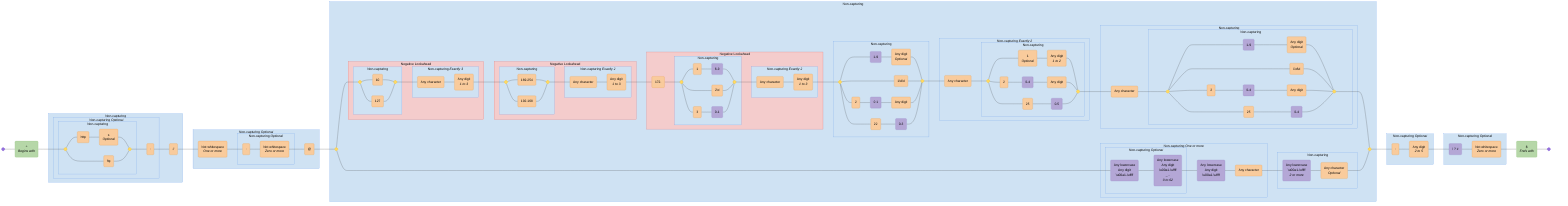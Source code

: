 graph LR
  accTitle: "Regex: /^(?:(?:(?:https?|ftp):)?\\/\\/)(?:\\S+(?::\\S*)?@)?(?:(?!(?:10|127)(?:\\.\\d{1,3}){3})(?!(?:169\\.254|192\\.168)(?:\\.\\d{1,3}){2})(?!172\\.(?:1[6-9]|2\\d|3[0-1])(?:\\.\\d{1,3}){2})(?:[1-9]\\d?|1\\d\\d|2[01]\\d|22[0-3])(?:\\.(?:1?\\d{1,2}|2[0-4]\\d|25[0-5])){2}(?:\\.(?:[1-9]\\d?|1\\d\\d|2[0-4]\\d|25[0-4]))|(?:(?:[a-z0-9\\u00a1-\\uffff][a-z0-9\\u00a1-\\uffff_-]{0,62})?[a-z0-9\\u00a1-\\uffff]\\.)+(?:[a-z\\u00a1-\\uffff]{2,}\\.?))(?::\\d{2,5})?(?:[/?#]\\S*)?$/i"
  accDescr: "Generated with regex-to-mermaid@1.0.3"

  %% Nodes
  start@{ shape: f-circ };
  fin@{ shape: f-circ };
  assertion_1("^<br><i>Begins with</i>"):::assertion;
  disjunction_begin_1:::disjunction@{ shape: f-circ };
  disjunction_end_1:::disjunction@{ shape: f-circ };
  literal_1("http"):::literal;
  literal_2("s<br><i>Optional</i>"):::literal;
  literal_3("ftp"):::literal;
  literal_4(":"):::literal;
  literal_5("//"):::literal;
  literal_6("Not whitespace<br><i>One or more</i>"):::literal;
  literal_7(":"):::literal;
  literal_8("Not whitespace<br><i>Zero or more</i>"):::literal;
  literal_9("@"):::literal;
  disjunction_begin_2:::disjunction@{ shape: f-circ };
  disjunction_end_2:::disjunction@{ shape: f-circ };
  disjunction_begin_3:::disjunction@{ shape: f-circ };
  disjunction_end_3:::disjunction@{ shape: f-circ };
  literal_10("10"):::literal;
  literal_11("127"):::literal;
  literal_12("Any character"):::literal;
  literal_13("Any digit<br><i>1 to 3</i>"):::literal;
  disjunction_begin_4:::disjunction@{ shape: f-circ };
  disjunction_end_4:::disjunction@{ shape: f-circ };
  literal_14("169.254"):::literal;
  literal_15("192.168"):::literal;
  literal_16("Any character"):::literal;
  literal_17("Any digit<br><i>1 to 3</i>"):::literal;
  literal_18("172."):::literal;
  disjunction_begin_5:::disjunction@{ shape: f-circ };
  disjunction_end_5:::disjunction@{ shape: f-circ };
  literal_19("1"):::literal;
  char_class_1("6-9"):::char-class;
  literal_20("2\d"):::literal;
  literal_21("3"):::literal;
  char_class_2("0-1"):::char-class;
  literal_22("Any character"):::literal;
  literal_23("Any digit<br><i>1 to 3</i>"):::literal;
  disjunction_begin_6:::disjunction@{ shape: f-circ };
  disjunction_end_6:::disjunction@{ shape: f-circ };
  char_class_3("1-9"):::char-class;
  literal_24("Any digit<br><i>Optional</i>"):::literal;
  literal_25("1\d\d"):::literal;
  literal_26("2"):::literal;
  char_class_4("0 1"):::char-class;
  literal_27("Any digit"):::literal;
  literal_28("22"):::literal;
  char_class_5("0-3"):::char-class;
  literal_29("Any character"):::literal;
  disjunction_begin_7:::disjunction@{ shape: f-circ };
  disjunction_end_7:::disjunction@{ shape: f-circ };
  literal_30("1<br><i>Optional</i>"):::literal;
  literal_31("Any digit<br><i>1 to 2</i>"):::literal;
  literal_32("2"):::literal;
  char_class_6("0-4"):::char-class;
  literal_33("Any digit"):::literal;
  literal_34("25"):::literal;
  char_class_7("0-5"):::char-class;
  literal_35("Any character"):::literal;
  disjunction_begin_8:::disjunction@{ shape: f-circ };
  disjunction_end_8:::disjunction@{ shape: f-circ };
  char_class_8("1-9"):::char-class;
  literal_36("Any digit<br><i>Optional</i>"):::literal;
  literal_37("1\d\d"):::literal;
  literal_38("2"):::literal;
  char_class_9("0-4"):::char-class;
  literal_39("Any digit"):::literal;
  literal_40("25"):::literal;
  char_class_10("0-4"):::char-class;
  char_class_11("Any lowercase<br>Any digit<br>\u00a1-\uffff"):::char-class;
  char_class_12("Any lowercase<br>Any digit<br>\u00a1-\uffff<br>_ -<br><i>0 to 62</i>"):::char-class;
  char_class_13("Any lowercase<br>Any digit<br>\u00a1-\uffff"):::char-class;
  literal_41("Any character"):::literal;
  char_class_14("Any lowercase<br>\u00a1-\uffff<br><i>2 or more</i>"):::char-class;
  literal_42("Any character<br><i>Optional</i>"):::literal;
  literal_43(":"):::literal;
  literal_44("Any digit<br><i>2 to 5</i>"):::literal;
  char_class_15("/ ? #"):::char-class;
  literal_45("Not whitespace<br><i>Zero or more</i>"):::literal;
  assertion_2("$<br><i>Ends with</i>"):::assertion;

  %% Subgraphs
  subgraph non_capturing_3 ["Non-capturing"]
    disjunction_begin_1
    disjunction_end_1
    literal_1
    literal_2
    literal_3
  end

  subgraph non_capturing_2 ["Non-capturing <i>Optional</i>"]
    non_capturing_3
    literal_4
  end

  subgraph non_capturing_1 ["Non-capturing"]
    non_capturing_3
    non_capturing_2
    literal_5
  end

  subgraph non_capturing_5 ["Non-capturing <i>Optional</i>"]
    literal_7
    literal_8
  end

  subgraph non_capturing_4 ["Non-capturing <i>Optional</i>"]
    non_capturing_5
    literal_6
    literal_9
  end

  subgraph non_capturing_7 ["Non-capturing"]
    disjunction_begin_3
    disjunction_end_3
    literal_10
    literal_11
  end

  subgraph non_capturing_8 ["Non-capturing <i>Exactly 3</i>"]
    literal_12
    literal_13
  end

  subgraph negative_lookahead_1 ["Negative Lookahead"]
    non_capturing_7
    non_capturing_8
  end

  subgraph non_capturing_9 ["Non-capturing"]
    disjunction_begin_4
    disjunction_end_4
    literal_14
    literal_15
  end

  subgraph non_capturing_10 ["Non-capturing <i>Exactly 2</i>"]
    literal_16
    literal_17
  end

  subgraph negative_lookahead_2 ["Negative Lookahead"]
    non_capturing_9
    non_capturing_10
  end

  subgraph non_capturing_11 ["Non-capturing"]
    disjunction_begin_5
    disjunction_end_5
    literal_19
    char_class_1
    literal_20
    literal_21
    char_class_2
  end

  subgraph non_capturing_12 ["Non-capturing <i>Exactly 2</i>"]
    literal_22
    literal_23
  end

  subgraph negative_lookahead_3 ["Negative Lookahead"]
    non_capturing_11
    non_capturing_12
    literal_18
  end

  subgraph non_capturing_13 ["Non-capturing"]
    disjunction_begin_6
    disjunction_end_6
    char_class_3
    literal_24
    literal_25
    literal_26
    char_class_4
    literal_27
    literal_28
    char_class_5
  end

  subgraph non_capturing_15 ["Non-capturing"]
    disjunction_begin_7
    disjunction_end_7
    literal_30
    literal_31
    literal_32
    char_class_6
    literal_33
    literal_34
    char_class_7
  end

  subgraph non_capturing_14 ["Non-capturing <i>Exactly 2</i>"]
    non_capturing_15
    literal_29
  end

  subgraph non_capturing_17 ["Non-capturing"]
    disjunction_begin_8
    disjunction_end_8
    char_class_8
    literal_36
    literal_37
    literal_38
    char_class_9
    literal_39
    literal_40
    char_class_10
  end

  subgraph non_capturing_16 ["Non-capturing"]
    non_capturing_17
    literal_35
  end

  subgraph non_capturing_19 ["Non-capturing <i>Optional</i>"]
    char_class_11
    char_class_12
  end

  subgraph non_capturing_18 ["Non-capturing <i>One or more</i>"]
    non_capturing_19
    char_class_13
    literal_41
  end

  subgraph non_capturing_20 ["Non-capturing"]
    char_class_14
    literal_42
  end

  subgraph non_capturing_6 ["Non-capturing"]
    non_capturing_7
    non_capturing_8
    negative_lookahead_1
    non_capturing_9
    non_capturing_10
    negative_lookahead_2
    non_capturing_11
    non_capturing_12
    negative_lookahead_3
    non_capturing_13
    non_capturing_15
    non_capturing_14
    non_capturing_17
    non_capturing_16
    non_capturing_19
    non_capturing_18
    non_capturing_20
    disjunction_begin_2
    disjunction_end_2
  end

  subgraph non_capturing_21 ["Non-capturing <i>Optional</i>"]
    literal_43
    literal_44
  end

  subgraph non_capturing_22 ["Non-capturing <i>Optional</i>"]
    char_class_15
    literal_45
  end

  %% Edges
  start --- assertion_1;
  assertion_1 --- disjunction_begin_1;
  disjunction_begin_1 --- literal_1;
  literal_1 --- literal_2;
  literal_2 --- disjunction_end_1;
  disjunction_begin_1 --- literal_3;
  literal_3 --- disjunction_end_1;
  disjunction_end_1 --- literal_4;
  literal_4 --- literal_5;
  literal_5 --- literal_6;
  literal_6 --- literal_7;
  literal_7 --- literal_8;
  literal_8 --- literal_9;
  literal_9 --- disjunction_begin_2;
  disjunction_begin_2 --- disjunction_begin_3;
  disjunction_begin_3 --- literal_10;
  literal_10 --- disjunction_end_3;
  disjunction_begin_3 --- literal_11;
  literal_11 --- disjunction_end_3;
  disjunction_end_3 --- literal_12;
  literal_12 --- literal_13;
  literal_13 --- disjunction_begin_4;
  disjunction_begin_4 --- literal_14;
  literal_14 --- disjunction_end_4;
  disjunction_begin_4 --- literal_15;
  literal_15 --- disjunction_end_4;
  disjunction_end_4 --- literal_16;
  literal_16 --- literal_17;
  literal_17 --- literal_18;
  literal_18 --- disjunction_begin_5;
  disjunction_begin_5 --- literal_19;
  literal_19 --- char_class_1;
  char_class_1 --- disjunction_end_5;
  disjunction_begin_5 --- literal_20;
  literal_20 --- disjunction_end_5;
  disjunction_begin_5 --- literal_21;
  literal_21 --- char_class_2;
  char_class_2 --- disjunction_end_5;
  disjunction_end_5 --- literal_22;
  literal_22 --- literal_23;
  literal_23 --- disjunction_begin_6;
  disjunction_begin_6 --- char_class_3;
  char_class_3 --- literal_24;
  literal_24 --- disjunction_end_6;
  disjunction_begin_6 --- literal_25;
  literal_25 --- disjunction_end_6;
  disjunction_begin_6 --- literal_26;
  literal_26 --- char_class_4;
  char_class_4 --- literal_27;
  literal_27 --- disjunction_end_6;
  disjunction_begin_6 --- literal_28;
  literal_28 --- char_class_5;
  char_class_5 --- disjunction_end_6;
  disjunction_end_6 --- literal_29;
  literal_29 --- disjunction_begin_7;
  disjunction_begin_7 --- literal_30;
  literal_30 --- literal_31;
  literal_31 --- disjunction_end_7;
  disjunction_begin_7 --- literal_32;
  literal_32 --- char_class_6;
  char_class_6 --- literal_33;
  literal_33 --- disjunction_end_7;
  disjunction_begin_7 --- literal_34;
  literal_34 --- char_class_7;
  char_class_7 --- disjunction_end_7;
  disjunction_end_7 --- literal_35;
  literal_35 --- disjunction_begin_8;
  disjunction_begin_8 --- char_class_8;
  char_class_8 --- literal_36;
  literal_36 --- disjunction_end_8;
  disjunction_begin_8 --- literal_37;
  literal_37 --- disjunction_end_8;
  disjunction_begin_8 --- literal_38;
  literal_38 --- char_class_9;
  char_class_9 --- literal_39;
  literal_39 --- disjunction_end_8;
  disjunction_begin_8 --- literal_40;
  literal_40 --- char_class_10;
  char_class_10 --- disjunction_end_8;
  disjunction_end_8 --- disjunction_end_2;
  disjunction_begin_2 --- char_class_11;
  char_class_11 --- char_class_12;
  char_class_12 --- char_class_13;
  char_class_13 --- literal_41;
  literal_41 --- char_class_14;
  char_class_14 --- literal_42;
  literal_42 --- disjunction_end_2;
  disjunction_end_2 --- literal_43;
  literal_43 --- literal_44;
  literal_44 --- char_class_15;
  char_class_15 --- literal_45;
  literal_45 --- assertion_2;
  assertion_2 --- fin;

  %% Styles
  %% Node Styling
  classDef assertion fill:#B6D7A8,stroke:#93C47D,color:#000000;
  classDef disjunction fill:#FFD966,stroke:#F1C232,color:#000000;
  classDef literal fill:#F9CB9C,stroke:#E69138,color:#000000;
  classDef char-class fill:#B4A7D6,stroke:#8E7CC3,color:#000000;

  %% Group Styling
  classDef non-capturing fill:#CFE2F3,stroke:#6D9EEB,color:#000000;
  classDef negative-lookahead fill:#F4CCCC,stroke:#E06666,color:#000000;

  %% Apply Group Classes
  class non_capturing_3,non_capturing_2,non_capturing_1,non_capturing_5,non_capturing_4,non_capturing_7,non_capturing_8,non_capturing_9,non_capturing_10,non_capturing_11,non_capturing_12,non_capturing_13,non_capturing_15,non_capturing_14,non_capturing_17,non_capturing_16,non_capturing_19,non_capturing_18,non_capturing_20,non_capturing_6,non_capturing_21,non_capturing_22 non-capturing;
  class negative_lookahead_1,negative_lookahead_2,negative_lookahead_3 negative-lookahead;